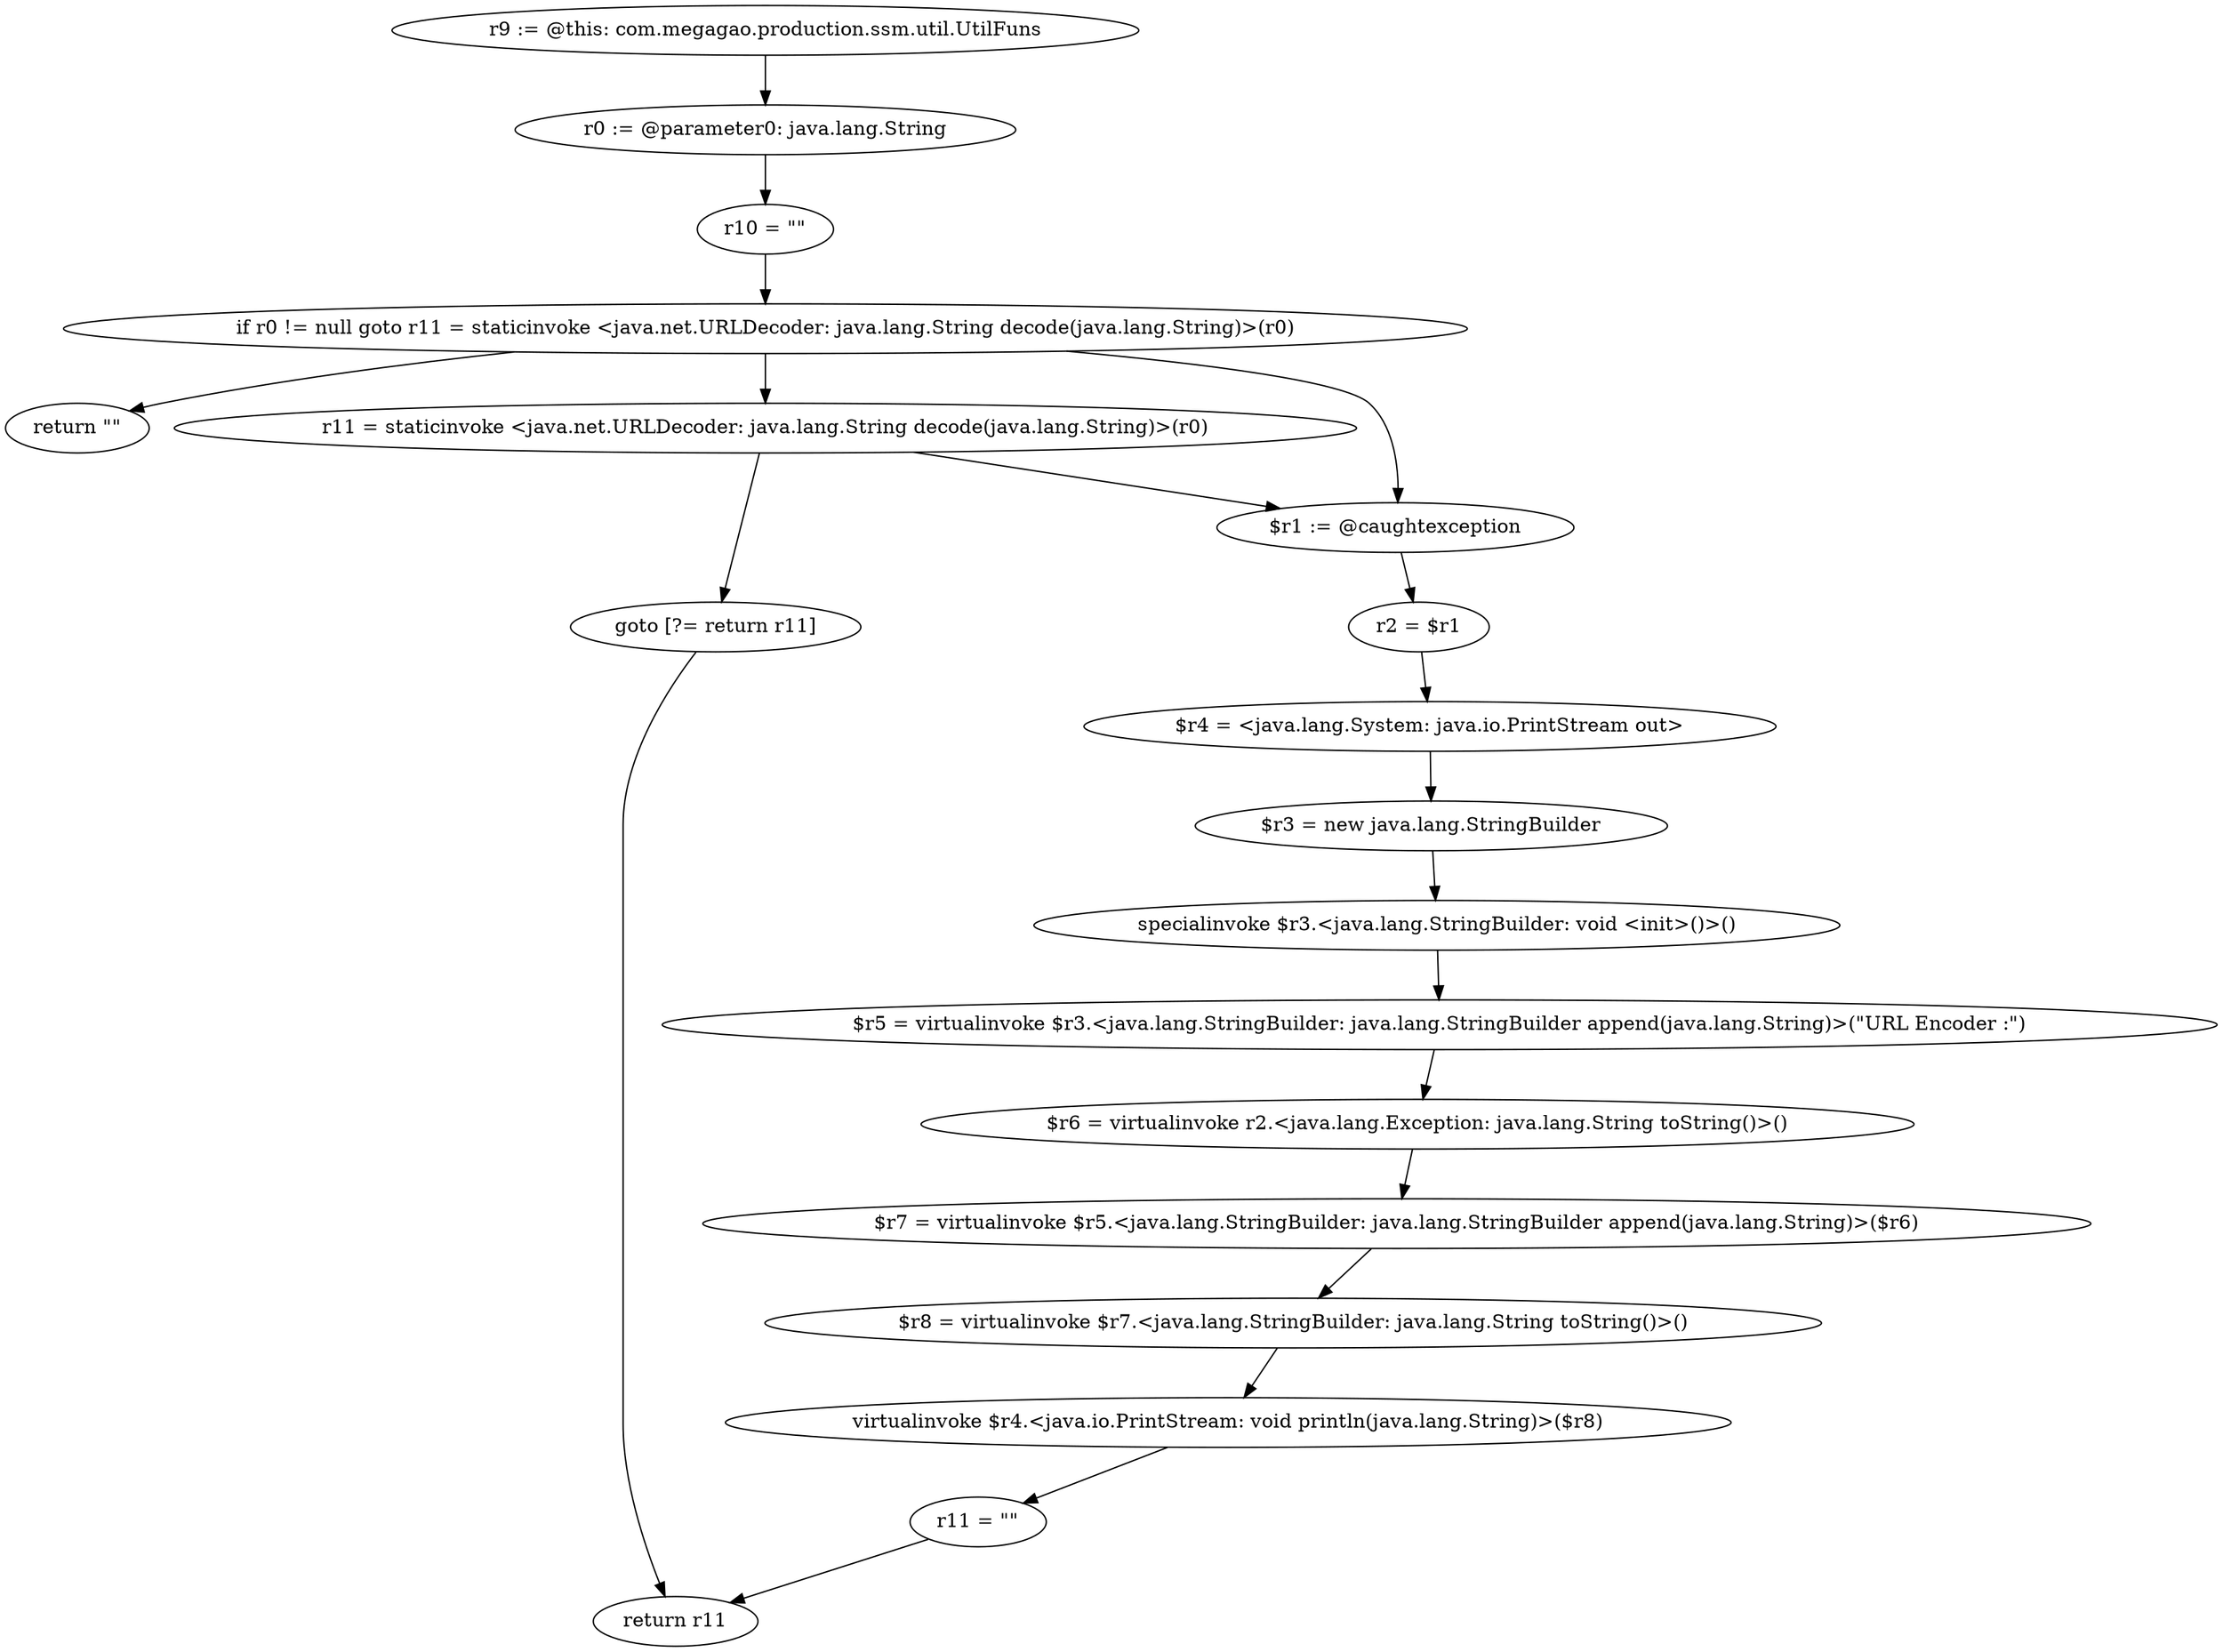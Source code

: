 digraph "unitGraph" {
    "r9 := @this: com.megagao.production.ssm.util.UtilFuns"
    "r0 := @parameter0: java.lang.String"
    "r10 = \"\""
    "if r0 != null goto r11 = staticinvoke <java.net.URLDecoder: java.lang.String decode(java.lang.String)>(r0)"
    "return \"\""
    "r11 = staticinvoke <java.net.URLDecoder: java.lang.String decode(java.lang.String)>(r0)"
    "goto [?= return r11]"
    "$r1 := @caughtexception"
    "r2 = $r1"
    "$r4 = <java.lang.System: java.io.PrintStream out>"
    "$r3 = new java.lang.StringBuilder"
    "specialinvoke $r3.<java.lang.StringBuilder: void <init>()>()"
    "$r5 = virtualinvoke $r3.<java.lang.StringBuilder: java.lang.StringBuilder append(java.lang.String)>(\"URL Encoder :\")"
    "$r6 = virtualinvoke r2.<java.lang.Exception: java.lang.String toString()>()"
    "$r7 = virtualinvoke $r5.<java.lang.StringBuilder: java.lang.StringBuilder append(java.lang.String)>($r6)"
    "$r8 = virtualinvoke $r7.<java.lang.StringBuilder: java.lang.String toString()>()"
    "virtualinvoke $r4.<java.io.PrintStream: void println(java.lang.String)>($r8)"
    "r11 = \"\""
    "return r11"
    "r9 := @this: com.megagao.production.ssm.util.UtilFuns"->"r0 := @parameter0: java.lang.String";
    "r0 := @parameter0: java.lang.String"->"r10 = \"\"";
    "r10 = \"\""->"if r0 != null goto r11 = staticinvoke <java.net.URLDecoder: java.lang.String decode(java.lang.String)>(r0)";
    "if r0 != null goto r11 = staticinvoke <java.net.URLDecoder: java.lang.String decode(java.lang.String)>(r0)"->"return \"\"";
    "if r0 != null goto r11 = staticinvoke <java.net.URLDecoder: java.lang.String decode(java.lang.String)>(r0)"->"r11 = staticinvoke <java.net.URLDecoder: java.lang.String decode(java.lang.String)>(r0)";
    "if r0 != null goto r11 = staticinvoke <java.net.URLDecoder: java.lang.String decode(java.lang.String)>(r0)"->"$r1 := @caughtexception";
    "r11 = staticinvoke <java.net.URLDecoder: java.lang.String decode(java.lang.String)>(r0)"->"goto [?= return r11]";
    "r11 = staticinvoke <java.net.URLDecoder: java.lang.String decode(java.lang.String)>(r0)"->"$r1 := @caughtexception";
    "goto [?= return r11]"->"return r11";
    "$r1 := @caughtexception"->"r2 = $r1";
    "r2 = $r1"->"$r4 = <java.lang.System: java.io.PrintStream out>";
    "$r4 = <java.lang.System: java.io.PrintStream out>"->"$r3 = new java.lang.StringBuilder";
    "$r3 = new java.lang.StringBuilder"->"specialinvoke $r3.<java.lang.StringBuilder: void <init>()>()";
    "specialinvoke $r3.<java.lang.StringBuilder: void <init>()>()"->"$r5 = virtualinvoke $r3.<java.lang.StringBuilder: java.lang.StringBuilder append(java.lang.String)>(\"URL Encoder :\")";
    "$r5 = virtualinvoke $r3.<java.lang.StringBuilder: java.lang.StringBuilder append(java.lang.String)>(\"URL Encoder :\")"->"$r6 = virtualinvoke r2.<java.lang.Exception: java.lang.String toString()>()";
    "$r6 = virtualinvoke r2.<java.lang.Exception: java.lang.String toString()>()"->"$r7 = virtualinvoke $r5.<java.lang.StringBuilder: java.lang.StringBuilder append(java.lang.String)>($r6)";
    "$r7 = virtualinvoke $r5.<java.lang.StringBuilder: java.lang.StringBuilder append(java.lang.String)>($r6)"->"$r8 = virtualinvoke $r7.<java.lang.StringBuilder: java.lang.String toString()>()";
    "$r8 = virtualinvoke $r7.<java.lang.StringBuilder: java.lang.String toString()>()"->"virtualinvoke $r4.<java.io.PrintStream: void println(java.lang.String)>($r8)";
    "virtualinvoke $r4.<java.io.PrintStream: void println(java.lang.String)>($r8)"->"r11 = \"\"";
    "r11 = \"\""->"return r11";
}
